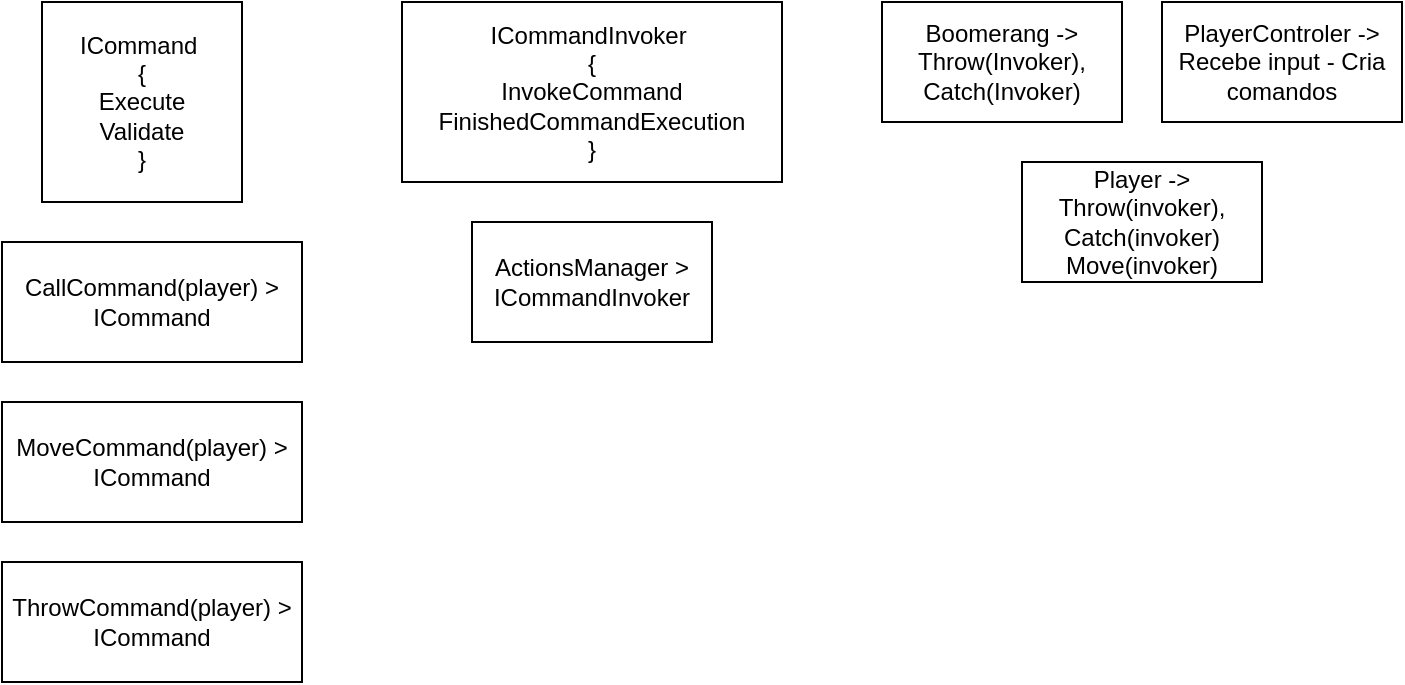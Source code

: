 <mxfile version="28.1.0">
  <diagram name="Page-1" id="BwhCjCadmMoQrYB-hJoQ">
    <mxGraphModel dx="1426" dy="743" grid="1" gridSize="10" guides="1" tooltips="1" connect="1" arrows="1" fold="1" page="1" pageScale="1" pageWidth="850" pageHeight="1100" math="0" shadow="0">
      <root>
        <mxCell id="0" />
        <mxCell id="1" parent="0" />
        <mxCell id="nyhQogKqammJ72nXU2j9-1" value="ICommand&amp;nbsp;&lt;div&gt;{&lt;div&gt;Execute&lt;/div&gt;&lt;div&gt;Validate&lt;/div&gt;&lt;div&gt;}&lt;/div&gt;&lt;/div&gt;" style="rounded=0;whiteSpace=wrap;html=1;" vertex="1" parent="1">
          <mxGeometry x="110" y="110" width="100" height="100" as="geometry" />
        </mxCell>
        <mxCell id="nyhQogKqammJ72nXU2j9-2" value="ICommandInvoker&amp;nbsp;&lt;div&gt;{&lt;br&gt;&lt;div&gt;InvokeCommand&lt;/div&gt;&lt;div&gt;FinishedCommandExecution&lt;/div&gt;&lt;/div&gt;&lt;div&gt;}&lt;/div&gt;" style="rounded=0;whiteSpace=wrap;html=1;" vertex="1" parent="1">
          <mxGeometry x="290" y="110" width="190" height="90" as="geometry" />
        </mxCell>
        <mxCell id="nyhQogKqammJ72nXU2j9-3" value="ActionsManager &amp;gt; ICommandInvoker" style="rounded=0;whiteSpace=wrap;html=1;" vertex="1" parent="1">
          <mxGeometry x="325" y="220" width="120" height="60" as="geometry" />
        </mxCell>
        <mxCell id="nyhQogKqammJ72nXU2j9-4" value="Boomerang -&amp;gt; Throw(Invoker),&lt;div&gt;Catch(Invoker)&lt;/div&gt;" style="whiteSpace=wrap;html=1;" vertex="1" parent="1">
          <mxGeometry x="530" y="110" width="120" height="60" as="geometry" />
        </mxCell>
        <mxCell id="nyhQogKqammJ72nXU2j9-5" value="CallCommand(player) &amp;gt; ICommand" style="whiteSpace=wrap;html=1;" vertex="1" parent="1">
          <mxGeometry x="90" y="230" width="150" height="60" as="geometry" />
        </mxCell>
        <mxCell id="nyhQogKqammJ72nXU2j9-6" value="MoveCommand(player) &amp;gt; ICommand" style="whiteSpace=wrap;html=1;" vertex="1" parent="1">
          <mxGeometry x="90" y="310" width="150" height="60" as="geometry" />
        </mxCell>
        <mxCell id="nyhQogKqammJ72nXU2j9-8" value="PlayerControler -&amp;gt; Recebe input - Cria comandos" style="whiteSpace=wrap;html=1;" vertex="1" parent="1">
          <mxGeometry x="670" y="110" width="120" height="60" as="geometry" />
        </mxCell>
        <mxCell id="nyhQogKqammJ72nXU2j9-9" value="ThrowCommand(player) &amp;gt; ICommand" style="whiteSpace=wrap;html=1;" vertex="1" parent="1">
          <mxGeometry x="90" y="390" width="150" height="60" as="geometry" />
        </mxCell>
        <mxCell id="nyhQogKqammJ72nXU2j9-10" value="Player -&amp;gt; Throw(invoker),&lt;div&gt;Catch(invoker)&lt;/div&gt;&lt;div&gt;Move(invoker)&lt;/div&gt;" style="whiteSpace=wrap;html=1;" vertex="1" parent="1">
          <mxGeometry x="600" y="190" width="120" height="60" as="geometry" />
        </mxCell>
      </root>
    </mxGraphModel>
  </diagram>
</mxfile>

